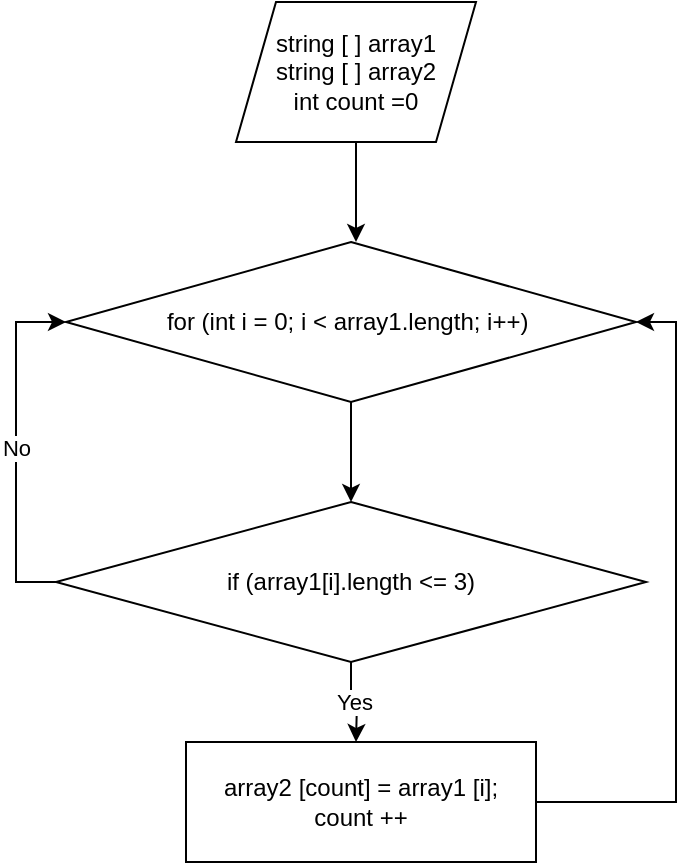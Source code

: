 <mxfile version="20.5.3" type="device"><diagram id="uFVvCnowe-du44992imK" name="Страница 1"><mxGraphModel dx="1209" dy="719" grid="1" gridSize="10" guides="1" tooltips="1" connect="1" arrows="1" fold="1" page="1" pageScale="1" pageWidth="827" pageHeight="1169" math="0" shadow="0"><root><mxCell id="0"/><mxCell id="1" parent="0"/><mxCell id="oImsaTT4aS2iiO82_zNa-3" style="edgeStyle=orthogonalEdgeStyle;rounded=0;orthogonalLoop=1;jettySize=auto;html=1;" edge="1" parent="1" source="oImsaTT4aS2iiO82_zNa-1"><mxGeometry relative="1" as="geometry"><mxPoint x="370" y="150" as="targetPoint"/></mxGeometry></mxCell><mxCell id="oImsaTT4aS2iiO82_zNa-1" value="&lt;font style=&quot;vertical-align: inherit;&quot;&gt;&lt;font style=&quot;vertical-align: inherit;&quot;&gt;&lt;font style=&quot;vertical-align: inherit;&quot;&gt;&lt;font style=&quot;vertical-align: inherit;&quot;&gt;string [ ] array1&lt;br&gt;string [ ] array2&lt;br&gt;int count =0&lt;br&gt;&lt;/font&gt;&lt;/font&gt;&lt;/font&gt;&lt;/font&gt;" style="shape=parallelogram;perimeter=parallelogramPerimeter;whiteSpace=wrap;html=1;fixedSize=1;" vertex="1" parent="1"><mxGeometry x="310" y="30" width="120" height="70" as="geometry"/></mxCell><mxCell id="oImsaTT4aS2iiO82_zNa-21" style="edgeStyle=orthogonalEdgeStyle;rounded=0;orthogonalLoop=1;jettySize=auto;html=1;entryX=0.5;entryY=0;entryDx=0;entryDy=0;" edge="1" parent="1" source="oImsaTT4aS2iiO82_zNa-4" target="oImsaTT4aS2iiO82_zNa-8"><mxGeometry relative="1" as="geometry"/></mxCell><mxCell id="oImsaTT4aS2iiO82_zNa-4" value="for (int i = 0; i &amp;lt; array1.length; i++)&amp;nbsp;" style="rhombus;whiteSpace=wrap;html=1;" vertex="1" parent="1"><mxGeometry x="225" y="150" width="285" height="80" as="geometry"/></mxCell><mxCell id="oImsaTT4aS2iiO82_zNa-10" value="No" style="edgeStyle=orthogonalEdgeStyle;rounded=0;orthogonalLoop=1;jettySize=auto;html=1;exitX=0;exitY=0.5;exitDx=0;exitDy=0;entryX=0;entryY=0.5;entryDx=0;entryDy=0;" edge="1" parent="1" source="oImsaTT4aS2iiO82_zNa-8" target="oImsaTT4aS2iiO82_zNa-4"><mxGeometry relative="1" as="geometry"/></mxCell><mxCell id="oImsaTT4aS2iiO82_zNa-12" value="Yes" style="edgeStyle=orthogonalEdgeStyle;rounded=0;orthogonalLoop=1;jettySize=auto;html=1;exitX=0.5;exitY=1;exitDx=0;exitDy=0;" edge="1" parent="1" source="oImsaTT4aS2iiO82_zNa-8"><mxGeometry relative="1" as="geometry"><mxPoint x="370" y="400" as="targetPoint"/></mxGeometry></mxCell><mxCell id="oImsaTT4aS2iiO82_zNa-8" value="if (array1[i].length &amp;lt;= 3)" style="rhombus;whiteSpace=wrap;html=1;" vertex="1" parent="1"><mxGeometry x="220" y="280" width="295" height="80" as="geometry"/></mxCell><mxCell id="oImsaTT4aS2iiO82_zNa-16" style="edgeStyle=orthogonalEdgeStyle;rounded=0;orthogonalLoop=1;jettySize=auto;html=1;entryX=1;entryY=0.5;entryDx=0;entryDy=0;" edge="1" parent="1" source="oImsaTT4aS2iiO82_zNa-13" target="oImsaTT4aS2iiO82_zNa-4"><mxGeometry relative="1" as="geometry"><mxPoint x="560" y="190" as="targetPoint"/><Array as="points"><mxPoint x="530" y="430"/><mxPoint x="530" y="190"/></Array></mxGeometry></mxCell><mxCell id="oImsaTT4aS2iiO82_zNa-13" value="array2 [count] = array1 [i];&lt;br&gt;count ++" style="rounded=0;whiteSpace=wrap;html=1;" vertex="1" parent="1"><mxGeometry x="285" y="400" width="175" height="60" as="geometry"/></mxCell></root></mxGraphModel></diagram></mxfile>